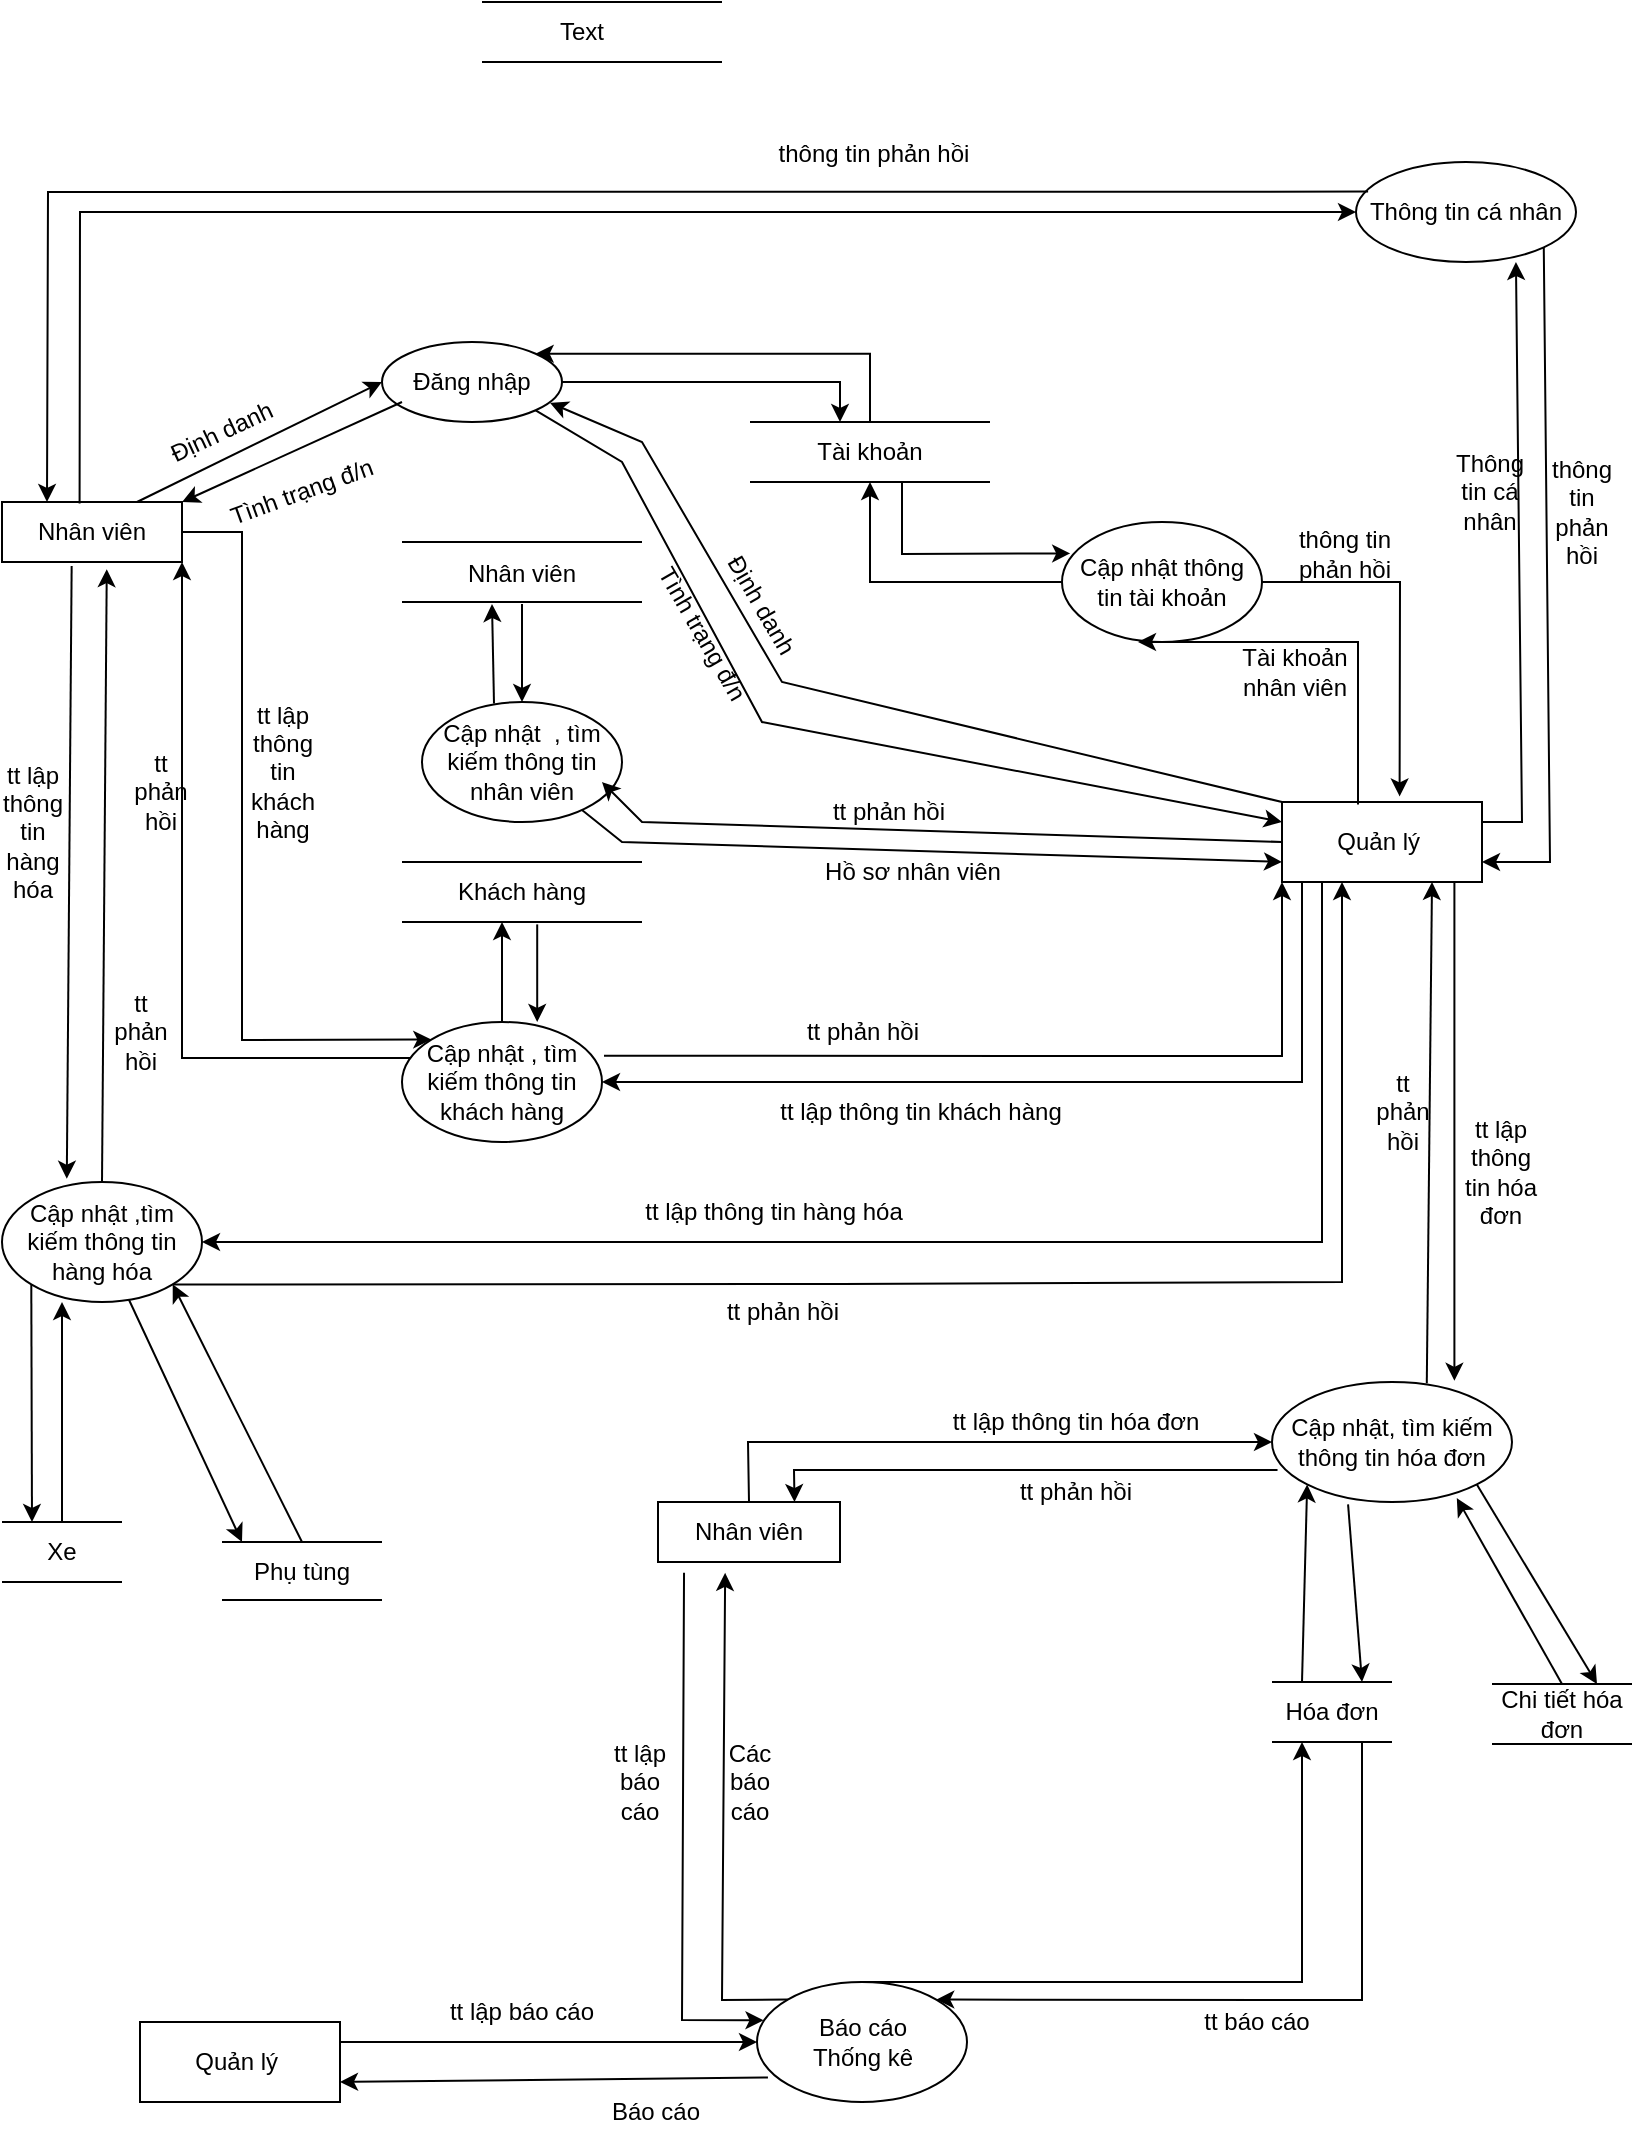 <mxfile version="16.2.4" type="github">
  <diagram id="CRrUcG-OaceEVfoaWrB0" name="Page-1">
    <mxGraphModel dx="1153" dy="1777" grid="1" gridSize="10" guides="1" tooltips="1" connect="1" arrows="1" fold="1" page="1" pageScale="1" pageWidth="827" pageHeight="1169" math="0" shadow="0">
      <root>
        <mxCell id="0" />
        <mxCell id="1" parent="0" />
        <mxCell id="pGEqDHzPhv_WXOmqRF8S-2" value="Nhân viên" style="rounded=0;whiteSpace=wrap;html=1;" parent="1" vertex="1">
          <mxGeometry x="40" y="90" width="90" height="30" as="geometry" />
        </mxCell>
        <mxCell id="pGEqDHzPhv_WXOmqRF8S-3" value="Quản lý&amp;nbsp;" style="rounded=0;whiteSpace=wrap;html=1;" parent="1" vertex="1">
          <mxGeometry x="680" y="240" width="100" height="40" as="geometry" />
        </mxCell>
        <mxCell id="lzUgmdYZcJT0e4zBoWw8-7" style="edgeStyle=orthogonalEdgeStyle;rounded=0;orthogonalLoop=1;jettySize=auto;html=1;entryX=0.25;entryY=0;entryDx=0;entryDy=0;" parent="1" source="pGEqDHzPhv_WXOmqRF8S-5" target="pGEqDHzPhv_WXOmqRF8S-20" edge="1">
          <mxGeometry relative="1" as="geometry">
            <mxPoint x="390" y="30" as="targetPoint" />
          </mxGeometry>
        </mxCell>
        <mxCell id="pGEqDHzPhv_WXOmqRF8S-5" value="Đăng nhập" style="ellipse;whiteSpace=wrap;html=1;" parent="1" vertex="1">
          <mxGeometry x="230" y="10" width="90" height="40" as="geometry" />
        </mxCell>
        <mxCell id="pGEqDHzPhv_WXOmqRF8S-6" value="" style="endArrow=classic;html=1;rounded=0;entryX=0;entryY=0.5;entryDx=0;entryDy=0;exitX=0.75;exitY=0;exitDx=0;exitDy=0;" parent="1" source="pGEqDHzPhv_WXOmqRF8S-2" target="pGEqDHzPhv_WXOmqRF8S-5" edge="1">
          <mxGeometry width="50" height="50" relative="1" as="geometry">
            <mxPoint x="250" y="300" as="sourcePoint" />
            <mxPoint x="300" y="250" as="targetPoint" />
          </mxGeometry>
        </mxCell>
        <mxCell id="pGEqDHzPhv_WXOmqRF8S-7" value="" style="endArrow=classic;html=1;rounded=0;entryX=1;entryY=0;entryDx=0;entryDy=0;" parent="1" target="pGEqDHzPhv_WXOmqRF8S-2" edge="1">
          <mxGeometry width="50" height="50" relative="1" as="geometry">
            <mxPoint x="240" y="40" as="sourcePoint" />
            <mxPoint x="300" y="250" as="targetPoint" />
          </mxGeometry>
        </mxCell>
        <mxCell id="pGEqDHzPhv_WXOmqRF8S-13" value="Định danh" style="text;html=1;strokeColor=none;fillColor=none;align=center;verticalAlign=middle;whiteSpace=wrap;rounded=0;rotation=-25;" parent="1" vertex="1">
          <mxGeometry x="120" y="40" width="60" height="30" as="geometry" />
        </mxCell>
        <mxCell id="pGEqDHzPhv_WXOmqRF8S-14" value="Tình trạng đ/n" style="text;html=1;strokeColor=none;fillColor=none;align=center;verticalAlign=middle;whiteSpace=wrap;rounded=0;rotation=-20;" parent="1" vertex="1">
          <mxGeometry x="150" y="70" width="80" height="30" as="geometry" />
        </mxCell>
        <mxCell id="pGEqDHzPhv_WXOmqRF8S-15" value="" style="endArrow=none;html=1;rounded=0;" parent="1" edge="1">
          <mxGeometry width="50" height="50" relative="1" as="geometry">
            <mxPoint x="280" y="-160" as="sourcePoint" />
            <mxPoint x="400" y="-160" as="targetPoint" />
          </mxGeometry>
        </mxCell>
        <mxCell id="pGEqDHzPhv_WXOmqRF8S-16" value="" style="endArrow=none;html=1;rounded=0;" parent="1" edge="1">
          <mxGeometry width="50" height="50" relative="1" as="geometry">
            <mxPoint x="280" y="-130" as="sourcePoint" />
            <mxPoint x="400" y="-130" as="targetPoint" />
          </mxGeometry>
        </mxCell>
        <mxCell id="pGEqDHzPhv_WXOmqRF8S-17" value="Text" style="text;html=1;strokeColor=none;fillColor=none;align=center;verticalAlign=middle;whiteSpace=wrap;rounded=0;" parent="1" vertex="1">
          <mxGeometry x="300" y="-160" width="60" height="30" as="geometry" />
        </mxCell>
        <mxCell id="pGEqDHzPhv_WXOmqRF8S-18" value="" style="endArrow=none;html=1;rounded=0;" parent="1" edge="1">
          <mxGeometry width="50" height="50" relative="1" as="geometry">
            <mxPoint x="414" y="50" as="sourcePoint" />
            <mxPoint x="534" y="50" as="targetPoint" />
          </mxGeometry>
        </mxCell>
        <mxCell id="pGEqDHzPhv_WXOmqRF8S-19" value="" style="endArrow=none;html=1;rounded=0;" parent="1" edge="1">
          <mxGeometry width="50" height="50" relative="1" as="geometry">
            <mxPoint x="414" y="80" as="sourcePoint" />
            <mxPoint x="534" y="80" as="targetPoint" />
          </mxGeometry>
        </mxCell>
        <mxCell id="lzUgmdYZcJT0e4zBoWw8-12" style="edgeStyle=orthogonalEdgeStyle;rounded=0;orthogonalLoop=1;jettySize=auto;html=1;entryX=1;entryY=0;entryDx=0;entryDy=0;" parent="1" source="pGEqDHzPhv_WXOmqRF8S-20" target="pGEqDHzPhv_WXOmqRF8S-5" edge="1">
          <mxGeometry relative="1" as="geometry">
            <mxPoint x="474" y="10" as="targetPoint" />
            <Array as="points">
              <mxPoint x="474" y="16" />
            </Array>
          </mxGeometry>
        </mxCell>
        <mxCell id="pGEqDHzPhv_WXOmqRF8S-20" value="Tài khoản" style="text;html=1;strokeColor=none;fillColor=none;align=center;verticalAlign=middle;whiteSpace=wrap;rounded=0;" parent="1" vertex="1">
          <mxGeometry x="444" y="50" width="60" height="30" as="geometry" />
        </mxCell>
        <mxCell id="pGEqDHzPhv_WXOmqRF8S-22" value="" style="endArrow=classic;html=1;rounded=0;entryX=0;entryY=0;entryDx=0;entryDy=0;exitX=1;exitY=0.5;exitDx=0;exitDy=0;" parent="1" source="pGEqDHzPhv_WXOmqRF8S-2" target="pGEqDHzPhv_WXOmqRF8S-24" edge="1">
          <mxGeometry width="50" height="50" relative="1" as="geometry">
            <mxPoint x="250" y="220" as="sourcePoint" />
            <mxPoint x="264.645" y="138.787" as="targetPoint" />
            <Array as="points">
              <mxPoint x="160" y="105" />
              <mxPoint x="160" y="359" />
            </Array>
          </mxGeometry>
        </mxCell>
        <mxCell id="pGEqDHzPhv_WXOmqRF8S-23" value="" style="endArrow=classic;html=1;rounded=0;entryX=1;entryY=1;entryDx=0;entryDy=0;exitX=0.064;exitY=0.3;exitDx=0;exitDy=0;exitPerimeter=0;" parent="1" source="pGEqDHzPhv_WXOmqRF8S-24" target="pGEqDHzPhv_WXOmqRF8S-2" edge="1">
          <mxGeometry width="50" height="50" relative="1" as="geometry">
            <mxPoint x="160" y="340" as="sourcePoint" />
            <mxPoint x="300" y="170" as="targetPoint" />
            <Array as="points">
              <mxPoint x="130" y="368" />
            </Array>
          </mxGeometry>
        </mxCell>
        <mxCell id="lzUgmdYZcJT0e4zBoWw8-23" value="" style="edgeStyle=orthogonalEdgeStyle;rounded=0;orthogonalLoop=1;jettySize=auto;html=1;" parent="1" source="pGEqDHzPhv_WXOmqRF8S-24" target="lzUgmdYZcJT0e4zBoWw8-22" edge="1">
          <mxGeometry relative="1" as="geometry">
            <Array as="points">
              <mxPoint x="290" y="310" />
              <mxPoint x="290" y="310" />
            </Array>
          </mxGeometry>
        </mxCell>
        <mxCell id="pGEqDHzPhv_WXOmqRF8S-24" value="Cập nhật , tìm kiếm thông tin khách hàng" style="ellipse;whiteSpace=wrap;html=1;" parent="1" vertex="1">
          <mxGeometry x="240" y="350" width="100" height="60" as="geometry" />
        </mxCell>
        <mxCell id="pGEqDHzPhv_WXOmqRF8S-25" value="Cập nhật ,tìm kiếm&amp;nbsp;thông tin hàng hóa" style="ellipse;whiteSpace=wrap;html=1;" parent="1" vertex="1">
          <mxGeometry x="40" y="430" width="100" height="60" as="geometry" />
        </mxCell>
        <mxCell id="lzUgmdYZcJT0e4zBoWw8-1" value="" style="endArrow=none;html=1;rounded=0;" parent="1" edge="1">
          <mxGeometry width="50" height="50" relative="1" as="geometry">
            <mxPoint x="240" y="110" as="sourcePoint" />
            <mxPoint x="360" y="110" as="targetPoint" />
          </mxGeometry>
        </mxCell>
        <mxCell id="lzUgmdYZcJT0e4zBoWw8-2" value="" style="endArrow=none;html=1;rounded=0;" parent="1" edge="1">
          <mxGeometry width="50" height="50" relative="1" as="geometry">
            <mxPoint x="240" y="140" as="sourcePoint" />
            <mxPoint x="360" y="140" as="targetPoint" />
            <Array as="points">
              <mxPoint x="286" y="140" />
            </Array>
          </mxGeometry>
        </mxCell>
        <mxCell id="lzUgmdYZcJT0e4zBoWw8-14" style="edgeStyle=orthogonalEdgeStyle;rounded=0;orthogonalLoop=1;jettySize=auto;html=1;exitX=0.5;exitY=1;exitDx=0;exitDy=0;entryX=0.5;entryY=0;entryDx=0;entryDy=0;" parent="1" source="lzUgmdYZcJT0e4zBoWw8-3" target="lzUgmdYZcJT0e4zBoWw8-13" edge="1">
          <mxGeometry relative="1" as="geometry" />
        </mxCell>
        <mxCell id="lzUgmdYZcJT0e4zBoWw8-3" value="Nhân viên" style="text;html=1;strokeColor=none;fillColor=none;align=center;verticalAlign=middle;whiteSpace=wrap;rounded=0;" parent="1" vertex="1">
          <mxGeometry x="270" y="111" width="60" height="30" as="geometry" />
        </mxCell>
        <mxCell id="lzUgmdYZcJT0e4zBoWw8-4" value="" style="endArrow=classic;html=1;rounded=0;entryX=0.933;entryY=0.76;entryDx=0;entryDy=0;entryPerimeter=0;exitX=0;exitY=0;exitDx=0;exitDy=0;" parent="1" source="pGEqDHzPhv_WXOmqRF8S-3" target="pGEqDHzPhv_WXOmqRF8S-5" edge="1">
          <mxGeometry width="50" height="50" relative="1" as="geometry">
            <mxPoint x="470" y="280" as="sourcePoint" />
            <mxPoint x="520" y="230" as="targetPoint" />
            <Array as="points">
              <mxPoint x="430" y="180" />
              <mxPoint x="360" y="60" />
            </Array>
          </mxGeometry>
        </mxCell>
        <mxCell id="lzUgmdYZcJT0e4zBoWw8-5" value="" style="endArrow=classic;html=1;rounded=0;entryX=0;entryY=0.25;entryDx=0;entryDy=0;exitX=1;exitY=1;exitDx=0;exitDy=0;" parent="1" source="pGEqDHzPhv_WXOmqRF8S-5" target="pGEqDHzPhv_WXOmqRF8S-3" edge="1">
          <mxGeometry width="50" height="50" relative="1" as="geometry">
            <mxPoint x="470" y="280" as="sourcePoint" />
            <mxPoint x="520" y="230" as="targetPoint" />
            <Array as="points">
              <mxPoint x="350" y="70" />
              <mxPoint x="420" y="200" />
            </Array>
          </mxGeometry>
        </mxCell>
        <mxCell id="lzUgmdYZcJT0e4zBoWw8-13" value="Cập nhật&amp;nbsp; , tìm kiếm thông tin nhân viên" style="ellipse;whiteSpace=wrap;html=1;" parent="1" vertex="1">
          <mxGeometry x="250" y="190" width="100" height="60" as="geometry" />
        </mxCell>
        <mxCell id="lzUgmdYZcJT0e4zBoWw8-15" value="" style="endArrow=classic;html=1;rounded=0;entryX=0.25;entryY=1;entryDx=0;entryDy=0;exitX=0.36;exitY=0.013;exitDx=0;exitDy=0;exitPerimeter=0;" parent="1" source="lzUgmdYZcJT0e4zBoWw8-13" target="lzUgmdYZcJT0e4zBoWw8-3" edge="1">
          <mxGeometry width="50" height="50" relative="1" as="geometry">
            <mxPoint x="470" y="200" as="sourcePoint" />
            <mxPoint x="520" y="150" as="targetPoint" />
          </mxGeometry>
        </mxCell>
        <mxCell id="lzUgmdYZcJT0e4zBoWw8-18" value="" style="endArrow=classic;html=1;rounded=0;entryX=0.9;entryY=0.667;entryDx=0;entryDy=0;exitX=0;exitY=0.5;exitDx=0;exitDy=0;entryPerimeter=0;" parent="1" source="pGEqDHzPhv_WXOmqRF8S-3" target="lzUgmdYZcJT0e4zBoWw8-13" edge="1">
          <mxGeometry width="50" height="50" relative="1" as="geometry">
            <mxPoint x="470" y="280" as="sourcePoint" />
            <mxPoint x="520" y="230" as="targetPoint" />
            <Array as="points">
              <mxPoint x="360" y="250" />
            </Array>
          </mxGeometry>
        </mxCell>
        <mxCell id="lzUgmdYZcJT0e4zBoWw8-19" value="" style="endArrow=classic;html=1;rounded=0;entryX=0;entryY=0.75;entryDx=0;entryDy=0;" parent="1" source="lzUgmdYZcJT0e4zBoWw8-13" target="pGEqDHzPhv_WXOmqRF8S-3" edge="1">
          <mxGeometry width="50" height="50" relative="1" as="geometry">
            <mxPoint x="470" y="280" as="sourcePoint" />
            <mxPoint x="520" y="230" as="targetPoint" />
            <Array as="points">
              <mxPoint x="350" y="260" />
            </Array>
          </mxGeometry>
        </mxCell>
        <mxCell id="lzUgmdYZcJT0e4zBoWw8-20" value="" style="endArrow=none;html=1;rounded=0;" parent="1" edge="1">
          <mxGeometry width="50" height="50" relative="1" as="geometry">
            <mxPoint x="240" y="270" as="sourcePoint" />
            <mxPoint x="360" y="270" as="targetPoint" />
          </mxGeometry>
        </mxCell>
        <mxCell id="lzUgmdYZcJT0e4zBoWw8-21" value="" style="endArrow=none;html=1;rounded=0;" parent="1" edge="1">
          <mxGeometry width="50" height="50" relative="1" as="geometry">
            <mxPoint x="240" y="300" as="sourcePoint" />
            <mxPoint x="360" y="300" as="targetPoint" />
          </mxGeometry>
        </mxCell>
        <mxCell id="lzUgmdYZcJT0e4zBoWw8-22" value="Khách hàng" style="text;html=1;strokeColor=none;fillColor=none;align=center;verticalAlign=middle;whiteSpace=wrap;rounded=0;" parent="1" vertex="1">
          <mxGeometry x="260" y="270" width="80" height="30" as="geometry" />
        </mxCell>
        <mxCell id="lzUgmdYZcJT0e4zBoWw8-24" value="" style="endArrow=classic;html=1;rounded=0;exitX=0.595;exitY=1.04;exitDx=0;exitDy=0;exitPerimeter=0;entryX=0.676;entryY=0;entryDx=0;entryDy=0;entryPerimeter=0;" parent="1" source="lzUgmdYZcJT0e4zBoWw8-22" edge="1" target="pGEqDHzPhv_WXOmqRF8S-24">
          <mxGeometry width="50" height="50" relative="1" as="geometry">
            <mxPoint x="470" y="250" as="sourcePoint" />
            <mxPoint x="308" y="340" as="targetPoint" />
          </mxGeometry>
        </mxCell>
        <mxCell id="lzUgmdYZcJT0e4zBoWw8-26" value="" style="endArrow=classic;html=1;rounded=0;exitX=1;exitY=1;exitDx=0;exitDy=0;" parent="1" source="pGEqDHzPhv_WXOmqRF8S-25" edge="1">
          <mxGeometry width="50" height="50" relative="1" as="geometry">
            <mxPoint x="470" y="390" as="sourcePoint" />
            <mxPoint x="710" y="280" as="targetPoint" />
            <Array as="points">
              <mxPoint x="460" y="481" />
              <mxPoint x="710" y="480" />
            </Array>
          </mxGeometry>
        </mxCell>
        <mxCell id="lzUgmdYZcJT0e4zBoWw8-27" value="" style="endArrow=classic;html=1;rounded=0;entryX=0;entryY=1;entryDx=0;entryDy=0;exitX=1.01;exitY=0.281;exitDx=0;exitDy=0;exitPerimeter=0;" parent="1" source="pGEqDHzPhv_WXOmqRF8S-24" target="pGEqDHzPhv_WXOmqRF8S-3" edge="1">
          <mxGeometry width="50" height="50" relative="1" as="geometry">
            <mxPoint x="470" y="390" as="sourcePoint" />
            <mxPoint x="520" y="340" as="targetPoint" />
            <Array as="points">
              <mxPoint x="680" y="367" />
              <mxPoint x="680" y="350" />
            </Array>
          </mxGeometry>
        </mxCell>
        <mxCell id="lzUgmdYZcJT0e4zBoWw8-28" value="" style="endArrow=classic;html=1;rounded=0;entryX=1;entryY=0.5;entryDx=0;entryDy=0;" parent="1" target="pGEqDHzPhv_WXOmqRF8S-24" edge="1">
          <mxGeometry width="50" height="50" relative="1" as="geometry">
            <mxPoint x="690" y="280" as="sourcePoint" />
            <mxPoint x="520" y="340" as="targetPoint" />
            <Array as="points">
              <mxPoint x="690" y="380" />
            </Array>
          </mxGeometry>
        </mxCell>
        <mxCell id="lzUgmdYZcJT0e4zBoWw8-29" value="" style="endArrow=none;html=1;rounded=0;entryX=1;entryY=0;entryDx=0;entryDy=0;" parent="1" target="lzUgmdYZcJT0e4zBoWw8-31" edge="1">
          <mxGeometry width="50" height="50" relative="1" as="geometry">
            <mxPoint x="40" y="600" as="sourcePoint" />
            <mxPoint x="130" y="600" as="targetPoint" />
          </mxGeometry>
        </mxCell>
        <mxCell id="lzUgmdYZcJT0e4zBoWw8-30" value="" style="endArrow=none;html=1;rounded=0;entryX=1;entryY=1;entryDx=0;entryDy=0;" parent="1" target="lzUgmdYZcJT0e4zBoWw8-31" edge="1">
          <mxGeometry width="50" height="50" relative="1" as="geometry">
            <mxPoint x="40" y="630" as="sourcePoint" />
            <mxPoint x="160" y="630" as="targetPoint" />
          </mxGeometry>
        </mxCell>
        <mxCell id="lzUgmdYZcJT0e4zBoWw8-31" value="Xe" style="text;html=1;strokeColor=none;fillColor=none;align=center;verticalAlign=middle;whiteSpace=wrap;rounded=0;" parent="1" vertex="1">
          <mxGeometry x="40" y="600" width="60" height="30" as="geometry" />
        </mxCell>
        <mxCell id="lzUgmdYZcJT0e4zBoWw8-32" value="" style="endArrow=classic;html=1;rounded=0;exitX=0;exitY=1;exitDx=0;exitDy=0;entryX=0.25;entryY=0;entryDx=0;entryDy=0;" parent="1" source="pGEqDHzPhv_WXOmqRF8S-25" target="lzUgmdYZcJT0e4zBoWw8-31" edge="1">
          <mxGeometry width="50" height="50" relative="1" as="geometry">
            <mxPoint x="470" y="430" as="sourcePoint" />
            <mxPoint x="220" y="640" as="targetPoint" />
          </mxGeometry>
        </mxCell>
        <mxCell id="lzUgmdYZcJT0e4zBoWw8-33" value="" style="endArrow=classic;html=1;rounded=0;exitX=0.5;exitY=0;exitDx=0;exitDy=0;entryX=0.3;entryY=1;entryDx=0;entryDy=0;entryPerimeter=0;" parent="1" source="lzUgmdYZcJT0e4zBoWw8-31" target="pGEqDHzPhv_WXOmqRF8S-25" edge="1">
          <mxGeometry width="50" height="50" relative="1" as="geometry">
            <mxPoint x="240" y="640" as="sourcePoint" />
            <mxPoint x="270" y="562" as="targetPoint" />
          </mxGeometry>
        </mxCell>
        <mxCell id="lzUgmdYZcJT0e4zBoWw8-37" value="" style="endArrow=none;html=1;rounded=0;entryX=1;entryY=0;entryDx=0;entryDy=0;" parent="1" edge="1">
          <mxGeometry width="50" height="50" relative="1" as="geometry">
            <mxPoint x="150" y="610" as="sourcePoint" />
            <mxPoint x="230" y="610" as="targetPoint" />
            <Array as="points">
              <mxPoint x="190" y="610" />
            </Array>
          </mxGeometry>
        </mxCell>
        <mxCell id="lzUgmdYZcJT0e4zBoWw8-39" value="Phụ tùng" style="text;html=1;strokeColor=none;fillColor=none;align=center;verticalAlign=middle;whiteSpace=wrap;rounded=0;" parent="1" vertex="1">
          <mxGeometry x="160" y="610" width="60" height="30" as="geometry" />
        </mxCell>
        <mxCell id="lzUgmdYZcJT0e4zBoWw8-43" value="" style="endArrow=none;html=1;rounded=0;entryX=1;entryY=0;entryDx=0;entryDy=0;" parent="1" edge="1">
          <mxGeometry width="50" height="50" relative="1" as="geometry">
            <mxPoint x="150" y="639" as="sourcePoint" />
            <mxPoint x="230" y="639" as="targetPoint" />
            <Array as="points">
              <mxPoint x="190" y="639" />
              <mxPoint x="200" y="639" />
            </Array>
          </mxGeometry>
        </mxCell>
        <mxCell id="lzUgmdYZcJT0e4zBoWw8-44" value="" style="endArrow=classic;html=1;rounded=0;entryX=0;entryY=0;entryDx=0;entryDy=0;" parent="1" source="pGEqDHzPhv_WXOmqRF8S-25" target="lzUgmdYZcJT0e4zBoWw8-39" edge="1">
          <mxGeometry width="50" height="50" relative="1" as="geometry">
            <mxPoint x="470" y="270" as="sourcePoint" />
            <mxPoint x="520" y="220" as="targetPoint" />
          </mxGeometry>
        </mxCell>
        <mxCell id="lzUgmdYZcJT0e4zBoWw8-45" value="" style="endArrow=classic;html=1;rounded=0;entryX=1;entryY=1;entryDx=0;entryDy=0;exitX=0.5;exitY=0;exitDx=0;exitDy=0;" parent="1" source="lzUgmdYZcJT0e4zBoWw8-39" target="pGEqDHzPhv_WXOmqRF8S-25" edge="1">
          <mxGeometry width="50" height="50" relative="1" as="geometry">
            <mxPoint x="380" y="640" as="sourcePoint" />
            <mxPoint x="520" y="220" as="targetPoint" />
          </mxGeometry>
        </mxCell>
        <mxCell id="u-xluziOkjFiURaE3xf6-1" value="Cập nhật, tìm kiếm thông tin hóa đơn" style="ellipse;whiteSpace=wrap;html=1;" parent="1" vertex="1">
          <mxGeometry x="675" y="530" width="120" height="60" as="geometry" />
        </mxCell>
        <mxCell id="u-xluziOkjFiURaE3xf6-5" value="Hóa đơn" style="text;html=1;strokeColor=none;fillColor=none;align=center;verticalAlign=middle;whiteSpace=wrap;rounded=0;" parent="1" vertex="1">
          <mxGeometry x="675" y="680" width="60" height="30" as="geometry" />
        </mxCell>
        <mxCell id="u-xluziOkjFiURaE3xf6-6" value="" style="endArrow=none;html=1;rounded=0;entryX=1;entryY=0;entryDx=0;entryDy=0;" parent="1" target="u-xluziOkjFiURaE3xf6-5" edge="1">
          <mxGeometry width="50" height="50" relative="1" as="geometry">
            <mxPoint x="675" y="680" as="sourcePoint" />
            <mxPoint x="565" y="620" as="targetPoint" />
          </mxGeometry>
        </mxCell>
        <mxCell id="u-xluziOkjFiURaE3xf6-7" value="" style="endArrow=none;html=1;rounded=0;entryX=1;entryY=1;entryDx=0;entryDy=0;exitX=0;exitY=1;exitDx=0;exitDy=0;" parent="1" source="u-xluziOkjFiURaE3xf6-5" target="u-xluziOkjFiURaE3xf6-5" edge="1">
          <mxGeometry width="50" height="50" relative="1" as="geometry">
            <mxPoint x="515" y="670" as="sourcePoint" />
            <mxPoint x="565" y="620" as="targetPoint" />
          </mxGeometry>
        </mxCell>
        <mxCell id="u-xluziOkjFiURaE3xf6-8" value="Chi tiết hóa đơn" style="text;html=1;strokeColor=none;fillColor=none;align=center;verticalAlign=middle;whiteSpace=wrap;rounded=0;" parent="1" vertex="1">
          <mxGeometry x="785" y="681" width="70" height="30" as="geometry" />
        </mxCell>
        <mxCell id="u-xluziOkjFiURaE3xf6-9" value="" style="endArrow=none;html=1;rounded=0;entryX=1;entryY=0;entryDx=0;entryDy=0;" parent="1" target="u-xluziOkjFiURaE3xf6-8" edge="1">
          <mxGeometry width="50" height="50" relative="1" as="geometry">
            <mxPoint x="785" y="681" as="sourcePoint" />
            <mxPoint x="515" y="621" as="targetPoint" />
          </mxGeometry>
        </mxCell>
        <mxCell id="u-xluziOkjFiURaE3xf6-10" value="" style="endArrow=none;html=1;rounded=0;entryX=1;entryY=1;entryDx=0;entryDy=0;" parent="1" target="u-xluziOkjFiURaE3xf6-8" edge="1">
          <mxGeometry width="50" height="50" relative="1" as="geometry">
            <mxPoint x="785" y="711" as="sourcePoint" />
            <mxPoint x="515" y="621" as="targetPoint" />
          </mxGeometry>
        </mxCell>
        <mxCell id="u-xluziOkjFiURaE3xf6-11" value="" style="endArrow=classic;html=1;rounded=0;entryX=0;entryY=1;entryDx=0;entryDy=0;exitX=0.25;exitY=0;exitDx=0;exitDy=0;" parent="1" source="u-xluziOkjFiURaE3xf6-5" target="u-xluziOkjFiURaE3xf6-1" edge="1">
          <mxGeometry width="50" height="50" relative="1" as="geometry">
            <mxPoint x="570" y="720" as="sourcePoint" />
            <mxPoint x="430" y="650" as="targetPoint" />
          </mxGeometry>
        </mxCell>
        <mxCell id="u-xluziOkjFiURaE3xf6-12" value="" style="endArrow=classic;html=1;rounded=0;exitX=0.317;exitY=1.02;exitDx=0;exitDy=0;exitPerimeter=0;entryX=0.75;entryY=0;entryDx=0;entryDy=0;" parent="1" source="u-xluziOkjFiURaE3xf6-1" target="u-xluziOkjFiURaE3xf6-5" edge="1">
          <mxGeometry width="50" height="50" relative="1" as="geometry">
            <mxPoint x="380" y="700" as="sourcePoint" />
            <mxPoint x="590" y="720" as="targetPoint" />
          </mxGeometry>
        </mxCell>
        <mxCell id="u-xluziOkjFiURaE3xf6-13" value="" style="endArrow=classic;html=1;rounded=0;entryX=0.77;entryY=0.967;entryDx=0;entryDy=0;entryPerimeter=0;exitX=0.5;exitY=0;exitDx=0;exitDy=0;" parent="1" source="u-xluziOkjFiURaE3xf6-8" target="u-xluziOkjFiURaE3xf6-1" edge="1">
          <mxGeometry width="50" height="50" relative="1" as="geometry">
            <mxPoint x="594.953" y="730" as="sourcePoint" />
            <mxPoint x="627.574" y="631.213" as="targetPoint" />
          </mxGeometry>
        </mxCell>
        <mxCell id="u-xluziOkjFiURaE3xf6-14" value="" style="endArrow=classic;html=1;rounded=0;entryX=0.75;entryY=0;entryDx=0;entryDy=0;exitX=1;exitY=1;exitDx=0;exitDy=0;" parent="1" source="u-xluziOkjFiURaE3xf6-1" target="u-xluziOkjFiURaE3xf6-8" edge="1">
          <mxGeometry width="50" height="50" relative="1" as="geometry">
            <mxPoint x="380" y="700" as="sourcePoint" />
            <mxPoint x="430" y="650" as="targetPoint" />
          </mxGeometry>
        </mxCell>
        <mxCell id="u-xluziOkjFiURaE3xf6-15" value="" style="endArrow=classic;html=1;rounded=0;entryX=0.324;entryY=-0.027;entryDx=0;entryDy=0;entryPerimeter=0;exitX=0.387;exitY=1.067;exitDx=0;exitDy=0;exitPerimeter=0;" parent="1" source="pGEqDHzPhv_WXOmqRF8S-2" target="pGEqDHzPhv_WXOmqRF8S-25" edge="1">
          <mxGeometry width="50" height="50" relative="1" as="geometry">
            <mxPoint x="380" y="310" as="sourcePoint" />
            <mxPoint x="430" y="260" as="targetPoint" />
          </mxGeometry>
        </mxCell>
        <mxCell id="u-xluziOkjFiURaE3xf6-16" value="" style="endArrow=classic;html=1;rounded=0;exitX=0.5;exitY=0;exitDx=0;exitDy=0;entryX=0.582;entryY=1.12;entryDx=0;entryDy=0;entryPerimeter=0;" parent="1" source="pGEqDHzPhv_WXOmqRF8S-25" target="pGEqDHzPhv_WXOmqRF8S-2" edge="1">
          <mxGeometry width="50" height="50" relative="1" as="geometry">
            <mxPoint x="380" y="310" as="sourcePoint" />
            <mxPoint x="430" y="260" as="targetPoint" />
          </mxGeometry>
        </mxCell>
        <mxCell id="u-xluziOkjFiURaE3xf6-20" value="Cập nhật thông tin tài khoản" style="ellipse;whiteSpace=wrap;html=1;" parent="1" vertex="1">
          <mxGeometry x="570" y="100" width="100" height="60" as="geometry" />
        </mxCell>
        <mxCell id="u-xluziOkjFiURaE3xf6-21" value="" style="endArrow=classic;html=1;rounded=0;entryX=0.38;entryY=1;entryDx=0;entryDy=0;entryPerimeter=0;exitX=0.38;exitY=0.03;exitDx=0;exitDy=0;exitPerimeter=0;" parent="1" source="pGEqDHzPhv_WXOmqRF8S-3" target="u-xluziOkjFiURaE3xf6-20" edge="1">
          <mxGeometry width="50" height="50" relative="1" as="geometry">
            <mxPoint x="380" y="250" as="sourcePoint" />
            <mxPoint x="430" y="200" as="targetPoint" />
            <Array as="points">
              <mxPoint x="718" y="160" />
            </Array>
          </mxGeometry>
        </mxCell>
        <mxCell id="u-xluziOkjFiURaE3xf6-22" value="" style="endArrow=classic;html=1;rounded=0;entryX=0.588;entryY=-0.07;entryDx=0;entryDy=0;entryPerimeter=0;exitX=1;exitY=0.5;exitDx=0;exitDy=0;" parent="1" source="u-xluziOkjFiURaE3xf6-20" target="pGEqDHzPhv_WXOmqRF8S-3" edge="1">
          <mxGeometry width="50" height="50" relative="1" as="geometry">
            <mxPoint x="380" y="250" as="sourcePoint" />
            <mxPoint x="430" y="200" as="targetPoint" />
            <Array as="points">
              <mxPoint x="739" y="130" />
            </Array>
          </mxGeometry>
        </mxCell>
        <mxCell id="u-xluziOkjFiURaE3xf6-23" value="" style="endArrow=classic;html=1;rounded=0;entryX=0.041;entryY=0.262;entryDx=0;entryDy=0;entryPerimeter=0;" parent="1" target="u-xluziOkjFiURaE3xf6-20" edge="1">
          <mxGeometry width="50" height="50" relative="1" as="geometry">
            <mxPoint x="490" y="80" as="sourcePoint" />
            <mxPoint x="474" y="130" as="targetPoint" />
            <Array as="points">
              <mxPoint x="490" y="116" />
            </Array>
          </mxGeometry>
        </mxCell>
        <mxCell id="u-xluziOkjFiURaE3xf6-24" value="" style="endArrow=classic;html=1;rounded=0;entryX=0.5;entryY=1;entryDx=0;entryDy=0;" parent="1" source="u-xluziOkjFiURaE3xf6-20" target="pGEqDHzPhv_WXOmqRF8S-20" edge="1">
          <mxGeometry width="50" height="50" relative="1" as="geometry">
            <mxPoint x="380" y="250" as="sourcePoint" />
            <mxPoint x="430" y="200" as="targetPoint" />
            <Array as="points">
              <mxPoint x="474" y="130" />
            </Array>
          </mxGeometry>
        </mxCell>
        <mxCell id="u-xluziOkjFiURaE3xf6-25" value="Thông tin cá nhân" style="ellipse;whiteSpace=wrap;html=1;" parent="1" vertex="1">
          <mxGeometry x="717" y="-80" width="110" height="50" as="geometry" />
        </mxCell>
        <mxCell id="u-xluziOkjFiURaE3xf6-26" value="" style="endArrow=classic;html=1;rounded=0;entryX=0;entryY=0.5;entryDx=0;entryDy=0;exitX=0.431;exitY=0.027;exitDx=0;exitDy=0;exitPerimeter=0;" parent="1" source="pGEqDHzPhv_WXOmqRF8S-2" target="u-xluziOkjFiURaE3xf6-25" edge="1">
          <mxGeometry width="50" height="50" relative="1" as="geometry">
            <mxPoint x="380" y="150" as="sourcePoint" />
            <mxPoint x="430" y="100" as="targetPoint" />
            <Array as="points">
              <mxPoint x="79" y="-55" />
            </Array>
          </mxGeometry>
        </mxCell>
        <mxCell id="u-xluziOkjFiURaE3xf6-27" value="" style="endArrow=classic;html=1;rounded=0;entryX=0.25;entryY=0;entryDx=0;entryDy=0;exitX=0.055;exitY=0.296;exitDx=0;exitDy=0;exitPerimeter=0;" parent="1" source="u-xluziOkjFiURaE3xf6-25" target="pGEqDHzPhv_WXOmqRF8S-2" edge="1">
          <mxGeometry width="50" height="50" relative="1" as="geometry">
            <mxPoint x="380" y="150" as="sourcePoint" />
            <mxPoint x="430" y="100" as="targetPoint" />
            <Array as="points">
              <mxPoint x="63" y="-65" />
            </Array>
          </mxGeometry>
        </mxCell>
        <mxCell id="u-xluziOkjFiURaE3xf6-28" value="" style="endArrow=classic;html=1;rounded=0;entryX=0.727;entryY=1;entryDx=0;entryDy=0;entryPerimeter=0;exitX=1;exitY=0.25;exitDx=0;exitDy=0;" parent="1" source="pGEqDHzPhv_WXOmqRF8S-3" target="u-xluziOkjFiURaE3xf6-25" edge="1">
          <mxGeometry width="50" height="50" relative="1" as="geometry">
            <mxPoint x="380" y="150" as="sourcePoint" />
            <mxPoint x="430" y="100" as="targetPoint" />
            <Array as="points">
              <mxPoint x="800" y="250" />
            </Array>
          </mxGeometry>
        </mxCell>
        <mxCell id="u-xluziOkjFiURaE3xf6-29" value="" style="endArrow=classic;html=1;rounded=0;entryX=1;entryY=0.75;entryDx=0;entryDy=0;exitX=1;exitY=1;exitDx=0;exitDy=0;" parent="1" source="u-xluziOkjFiURaE3xf6-25" target="pGEqDHzPhv_WXOmqRF8S-3" edge="1">
          <mxGeometry width="50" height="50" relative="1" as="geometry">
            <mxPoint x="380" y="150" as="sourcePoint" />
            <mxPoint x="430" y="100" as="targetPoint" />
            <Array as="points">
              <mxPoint x="814" y="270" />
            </Array>
          </mxGeometry>
        </mxCell>
        <mxCell id="u-xluziOkjFiURaE3xf6-30" value="Báo cáo &lt;br&gt;Thống kê" style="ellipse;whiteSpace=wrap;html=1;" parent="1" vertex="1">
          <mxGeometry x="417.5" y="830" width="105" height="60" as="geometry" />
        </mxCell>
        <mxCell id="u-xluziOkjFiURaE3xf6-31" value="" style="endArrow=classic;html=1;rounded=0;entryX=0.25;entryY=1;entryDx=0;entryDy=0;exitX=0.5;exitY=0;exitDx=0;exitDy=0;" parent="1" source="u-xluziOkjFiURaE3xf6-30" target="u-xluziOkjFiURaE3xf6-5" edge="1">
          <mxGeometry width="50" height="50" relative="1" as="geometry">
            <mxPoint x="200" y="850" as="sourcePoint" />
            <mxPoint x="250" y="800" as="targetPoint" />
            <Array as="points">
              <mxPoint x="690" y="830" />
            </Array>
          </mxGeometry>
        </mxCell>
        <mxCell id="u-xluziOkjFiURaE3xf6-32" value="" style="endArrow=classic;html=1;rounded=0;entryX=1;entryY=0;entryDx=0;entryDy=0;exitX=0.75;exitY=1;exitDx=0;exitDy=0;" parent="1" source="u-xluziOkjFiURaE3xf6-5" target="u-xluziOkjFiURaE3xf6-30" edge="1">
          <mxGeometry width="50" height="50" relative="1" as="geometry">
            <mxPoint x="200" y="850" as="sourcePoint" />
            <mxPoint x="250" y="800" as="targetPoint" />
            <Array as="points">
              <mxPoint x="720" y="839" />
            </Array>
          </mxGeometry>
        </mxCell>
        <mxCell id="u-xluziOkjFiURaE3xf6-34" value="Nhân viên" style="rounded=0;whiteSpace=wrap;html=1;" parent="1" vertex="1">
          <mxGeometry x="368" y="590" width="91" height="30" as="geometry" />
        </mxCell>
        <mxCell id="u-xluziOkjFiURaE3xf6-35" value="" style="endArrow=classic;html=1;rounded=0;entryX=0;entryY=0.5;entryDx=0;entryDy=0;exitX=0.5;exitY=0;exitDx=0;exitDy=0;" parent="1" source="u-xluziOkjFiURaE3xf6-34" target="u-xluziOkjFiURaE3xf6-1" edge="1">
          <mxGeometry width="50" height="50" relative="1" as="geometry">
            <mxPoint x="200" y="520" as="sourcePoint" />
            <mxPoint x="250" y="470" as="targetPoint" />
            <Array as="points">
              <mxPoint x="413" y="560" />
            </Array>
          </mxGeometry>
        </mxCell>
        <mxCell id="u-xluziOkjFiURaE3xf6-36" value="" style="endArrow=classic;html=1;rounded=0;entryX=0.75;entryY=0;entryDx=0;entryDy=0;exitX=0.023;exitY=0.733;exitDx=0;exitDy=0;exitPerimeter=0;" parent="1" source="u-xluziOkjFiURaE3xf6-1" target="u-xluziOkjFiURaE3xf6-34" edge="1">
          <mxGeometry width="50" height="50" relative="1" as="geometry">
            <mxPoint x="200" y="520" as="sourcePoint" />
            <mxPoint x="250" y="470" as="targetPoint" />
            <Array as="points">
              <mxPoint x="436" y="574" />
            </Array>
          </mxGeometry>
        </mxCell>
        <mxCell id="u-xluziOkjFiURaE3xf6-37" value="Quản lý&amp;nbsp;" style="rounded=0;whiteSpace=wrap;html=1;" parent="1" vertex="1">
          <mxGeometry x="109" y="850" width="100" height="40" as="geometry" />
        </mxCell>
        <mxCell id="u-xluziOkjFiURaE3xf6-38" value="" style="endArrow=classic;html=1;rounded=0;entryX=0;entryY=0.5;entryDx=0;entryDy=0;exitX=1;exitY=0.25;exitDx=0;exitDy=0;" parent="1" source="u-xluziOkjFiURaE3xf6-37" target="u-xluziOkjFiURaE3xf6-30" edge="1">
          <mxGeometry width="50" height="50" relative="1" as="geometry">
            <mxPoint x="10" y="660" as="sourcePoint" />
            <mxPoint x="60" y="610" as="targetPoint" />
          </mxGeometry>
        </mxCell>
        <mxCell id="u-xluziOkjFiURaE3xf6-39" value="" style="endArrow=classic;html=1;rounded=0;entryX=1;entryY=0.75;entryDx=0;entryDy=0;exitX=0.052;exitY=0.795;exitDx=0;exitDy=0;exitPerimeter=0;" parent="1" source="u-xluziOkjFiURaE3xf6-30" target="u-xluziOkjFiURaE3xf6-37" edge="1">
          <mxGeometry width="50" height="50" relative="1" as="geometry">
            <mxPoint x="10" y="660" as="sourcePoint" />
            <mxPoint x="60" y="610" as="targetPoint" />
          </mxGeometry>
        </mxCell>
        <mxCell id="u-xluziOkjFiURaE3xf6-40" value="" style="endArrow=classic;html=1;rounded=0;entryX=0.031;entryY=0.319;entryDx=0;entryDy=0;exitX=0.143;exitY=1.181;exitDx=0;exitDy=0;entryPerimeter=0;exitPerimeter=0;" parent="1" source="u-xluziOkjFiURaE3xf6-34" target="u-xluziOkjFiURaE3xf6-30" edge="1">
          <mxGeometry width="50" height="50" relative="1" as="geometry">
            <mxPoint x="200" y="800" as="sourcePoint" />
            <mxPoint x="250" y="750" as="targetPoint" />
            <Array as="points">
              <mxPoint x="380" y="849" />
            </Array>
          </mxGeometry>
        </mxCell>
        <mxCell id="u-xluziOkjFiURaE3xf6-41" value="" style="endArrow=classic;html=1;rounded=0;entryX=0.369;entryY=1.181;entryDx=0;entryDy=0;exitX=0;exitY=0;exitDx=0;exitDy=0;entryPerimeter=0;" parent="1" source="u-xluziOkjFiURaE3xf6-30" target="u-xluziOkjFiURaE3xf6-34" edge="1">
          <mxGeometry width="50" height="50" relative="1" as="geometry">
            <mxPoint x="200" y="800" as="sourcePoint" />
            <mxPoint x="250" y="750" as="targetPoint" />
            <Array as="points">
              <mxPoint x="400" y="839" />
            </Array>
          </mxGeometry>
        </mxCell>
        <mxCell id="u-xluziOkjFiURaE3xf6-42" value="" style="endArrow=classic;html=1;rounded=0;entryX=1;entryY=0.5;entryDx=0;entryDy=0;" parent="1" target="pGEqDHzPhv_WXOmqRF8S-25" edge="1">
          <mxGeometry width="50" height="50" relative="1" as="geometry">
            <mxPoint x="700" y="280" as="sourcePoint" />
            <mxPoint x="250" y="320" as="targetPoint" />
            <Array as="points">
              <mxPoint x="700" y="460" />
            </Array>
          </mxGeometry>
        </mxCell>
        <mxCell id="u-xluziOkjFiURaE3xf6-43" value="" style="endArrow=classic;html=1;rounded=0;entryX=0.75;entryY=1;entryDx=0;entryDy=0;exitX=0.645;exitY=0.01;exitDx=0;exitDy=0;exitPerimeter=0;" parent="1" source="u-xluziOkjFiURaE3xf6-1" target="pGEqDHzPhv_WXOmqRF8S-3" edge="1">
          <mxGeometry width="50" height="50" relative="1" as="geometry">
            <mxPoint x="200" y="510" as="sourcePoint" />
            <mxPoint x="250" y="460" as="targetPoint" />
          </mxGeometry>
        </mxCell>
        <mxCell id="u-xluziOkjFiURaE3xf6-44" value="" style="endArrow=classic;html=1;rounded=0;entryX=0.76;entryY=-0.01;entryDx=0;entryDy=0;entryPerimeter=0;exitX=0.862;exitY=1;exitDx=0;exitDy=0;exitPerimeter=0;" parent="1" source="pGEqDHzPhv_WXOmqRF8S-3" target="u-xluziOkjFiURaE3xf6-1" edge="1">
          <mxGeometry width="50" height="50" relative="1" as="geometry">
            <mxPoint x="200" y="510" as="sourcePoint" />
            <mxPoint x="250" y="460" as="targetPoint" />
          </mxGeometry>
        </mxCell>
        <mxCell id="gYsUm1X4jG2ZG31yxGYX-1" value="Tài khoản nhân viên" style="text;html=1;strokeColor=none;fillColor=none;align=center;verticalAlign=middle;whiteSpace=wrap;rounded=0;rotation=0;" vertex="1" parent="1">
          <mxGeometry x="654.5" y="159" width="62.5" height="31" as="geometry" />
        </mxCell>
        <mxCell id="gYsUm1X4jG2ZG31yxGYX-2" value="thông tin phản hồi" style="text;html=1;strokeColor=none;fillColor=none;align=center;verticalAlign=middle;whiteSpace=wrap;rounded=0;rotation=0;" vertex="1" parent="1">
          <mxGeometry x="680" y="100" width="62.5" height="31" as="geometry" />
        </mxCell>
        <mxCell id="gYsUm1X4jG2ZG31yxGYX-3" value="Hồ sơ nhân viên&lt;br&gt;" style="text;html=1;strokeColor=none;fillColor=none;align=center;verticalAlign=middle;whiteSpace=wrap;rounded=0;rotation=0;" vertex="1" parent="1">
          <mxGeometry x="430" y="260" width="131" height="30" as="geometry" />
        </mxCell>
        <mxCell id="gYsUm1X4jG2ZG31yxGYX-4" value="tt phản hồi" style="text;html=1;strokeColor=none;fillColor=none;align=center;verticalAlign=middle;whiteSpace=wrap;rounded=0;rotation=0;" vertex="1" parent="1">
          <mxGeometry x="417.5" y="230" width="131" height="30" as="geometry" />
        </mxCell>
        <mxCell id="gYsUm1X4jG2ZG31yxGYX-5" value="Định danh" style="text;html=1;strokeColor=none;fillColor=none;align=center;verticalAlign=middle;whiteSpace=wrap;rounded=0;rotation=60;" vertex="1" parent="1">
          <mxGeometry x="390" y="131" width="60" height="21" as="geometry" />
        </mxCell>
        <mxCell id="gYsUm1X4jG2ZG31yxGYX-6" value="Tình trạng đ/n" style="text;html=1;strokeColor=none;fillColor=none;align=center;verticalAlign=middle;whiteSpace=wrap;rounded=0;rotation=60;" vertex="1" parent="1">
          <mxGeometry x="350" y="141" width="80" height="30" as="geometry" />
        </mxCell>
        <mxCell id="gYsUm1X4jG2ZG31yxGYX-8" value="tt lập thông tin khách hàng" style="text;html=1;strokeColor=none;fillColor=none;align=center;verticalAlign=middle;whiteSpace=wrap;rounded=0;rotation=0;" vertex="1" parent="1">
          <mxGeometry x="160" y="170" width="41" height="110" as="geometry" />
        </mxCell>
        <mxCell id="gYsUm1X4jG2ZG31yxGYX-9" value="tt phản hồi" style="text;html=1;strokeColor=none;fillColor=none;align=center;verticalAlign=middle;whiteSpace=wrap;rounded=0;rotation=0;" vertex="1" parent="1">
          <mxGeometry x="109" y="190" width="21" height="90" as="geometry" />
        </mxCell>
        <mxCell id="gYsUm1X4jG2ZG31yxGYX-11" value="tt lập thông tin khách hàng" style="text;html=1;strokeColor=none;fillColor=none;align=center;verticalAlign=middle;whiteSpace=wrap;rounded=0;rotation=0;" vertex="1" parent="1">
          <mxGeometry x="414" y="380" width="171" height="30" as="geometry" />
        </mxCell>
        <mxCell id="gYsUm1X4jG2ZG31yxGYX-12" value="tt phản hồi" style="text;html=1;strokeColor=none;fillColor=none;align=center;verticalAlign=middle;whiteSpace=wrap;rounded=0;rotation=0;" vertex="1" parent="1">
          <mxGeometry x="404.5" y="340" width="131" height="30" as="geometry" />
        </mxCell>
        <mxCell id="gYsUm1X4jG2ZG31yxGYX-13" value="tt lập thông tin hàng hóa" style="text;html=1;strokeColor=none;fillColor=none;align=center;verticalAlign=middle;whiteSpace=wrap;rounded=0;rotation=0;" vertex="1" parent="1">
          <mxGeometry x="40" y="190" width="31" height="130" as="geometry" />
        </mxCell>
        <mxCell id="gYsUm1X4jG2ZG31yxGYX-15" value="tt phản hồi" style="text;html=1;strokeColor=none;fillColor=none;align=center;verticalAlign=middle;whiteSpace=wrap;rounded=0;rotation=0;" vertex="1" parent="1">
          <mxGeometry x="99" y="310" width="21" height="90" as="geometry" />
        </mxCell>
        <mxCell id="gYsUm1X4jG2ZG31yxGYX-16" value="tt lập thông tin hàng hóa" style="text;html=1;strokeColor=none;fillColor=none;align=center;verticalAlign=middle;whiteSpace=wrap;rounded=0;rotation=0;" vertex="1" parent="1">
          <mxGeometry x="340" y="430" width="172" height="30" as="geometry" />
        </mxCell>
        <mxCell id="gYsUm1X4jG2ZG31yxGYX-19" value="tt phản hồi" style="text;html=1;strokeColor=none;fillColor=none;align=center;verticalAlign=middle;whiteSpace=wrap;rounded=0;rotation=0;" vertex="1" parent="1">
          <mxGeometry x="379.5" y="480" width="100.5" height="30" as="geometry" />
        </mxCell>
        <mxCell id="gYsUm1X4jG2ZG31yxGYX-20" value="tt phản hồi" style="text;html=1;strokeColor=none;fillColor=none;align=center;verticalAlign=middle;whiteSpace=wrap;rounded=0;rotation=0;" vertex="1" parent="1">
          <mxGeometry x="730" y="350" width="21" height="90" as="geometry" />
        </mxCell>
        <mxCell id="gYsUm1X4jG2ZG31yxGYX-21" value="tt lập thông tin hóa đơn" style="text;html=1;strokeColor=none;fillColor=none;align=center;verticalAlign=middle;whiteSpace=wrap;rounded=0;rotation=0;" vertex="1" parent="1">
          <mxGeometry x="770" y="360" width="39" height="130" as="geometry" />
        </mxCell>
        <mxCell id="gYsUm1X4jG2ZG31yxGYX-22" value="tt lập thông tin hóa đơn" style="text;html=1;strokeColor=none;fillColor=none;align=center;verticalAlign=middle;whiteSpace=wrap;rounded=0;rotation=0;" vertex="1" parent="1">
          <mxGeometry x="498.5" y="540" width="156" height="20" as="geometry" />
        </mxCell>
        <mxCell id="gYsUm1X4jG2ZG31yxGYX-23" value="tt phản hồi" style="text;html=1;strokeColor=none;fillColor=none;align=center;verticalAlign=middle;whiteSpace=wrap;rounded=0;rotation=0;" vertex="1" parent="1">
          <mxGeometry x="522.75" y="575" width="107.5" height="20" as="geometry" />
        </mxCell>
        <mxCell id="gYsUm1X4jG2ZG31yxGYX-24" value="Các báo cáo" style="text;html=1;strokeColor=none;fillColor=none;align=center;verticalAlign=middle;whiteSpace=wrap;rounded=0;rotation=0;" vertex="1" parent="1">
          <mxGeometry x="404.5" y="700" width="17.5" height="60" as="geometry" />
        </mxCell>
        <mxCell id="gYsUm1X4jG2ZG31yxGYX-26" value="tt lập báo cáo&lt;br&gt;" style="text;html=1;strokeColor=none;fillColor=none;align=center;verticalAlign=middle;whiteSpace=wrap;rounded=0;rotation=0;" vertex="1" parent="1">
          <mxGeometry x="340" y="700" width="37.5" height="60" as="geometry" />
        </mxCell>
        <mxCell id="gYsUm1X4jG2ZG31yxGYX-27" value="Báo cáo" style="text;html=1;strokeColor=none;fillColor=none;align=center;verticalAlign=middle;whiteSpace=wrap;rounded=0;rotation=0;" vertex="1" parent="1">
          <mxGeometry x="329" y="880" width="75.5" height="30" as="geometry" />
        </mxCell>
        <mxCell id="gYsUm1X4jG2ZG31yxGYX-28" value="tt lập báo cáo&lt;br&gt;" style="text;html=1;strokeColor=none;fillColor=none;align=center;verticalAlign=middle;whiteSpace=wrap;rounded=0;rotation=0;" vertex="1" parent="1">
          <mxGeometry x="255" y="830" width="90" height="30" as="geometry" />
        </mxCell>
        <mxCell id="gYsUm1X4jG2ZG31yxGYX-29" value="tt báo cáo" style="text;html=1;strokeColor=none;fillColor=none;align=center;verticalAlign=middle;whiteSpace=wrap;rounded=0;rotation=0;" vertex="1" parent="1">
          <mxGeometry x="603.5" y="830" width="126.5" height="40" as="geometry" />
        </mxCell>
        <mxCell id="gYsUm1X4jG2ZG31yxGYX-30" value="thông tin phản hồi" style="text;html=1;strokeColor=none;fillColor=none;align=center;verticalAlign=middle;whiteSpace=wrap;rounded=0;rotation=0;" vertex="1" parent="1">
          <mxGeometry x="382" y="-100" width="188" height="31" as="geometry" />
        </mxCell>
        <mxCell id="gYsUm1X4jG2ZG31yxGYX-31" value="thông tin phản hồi" style="text;html=1;strokeColor=none;fillColor=none;align=center;verticalAlign=middle;whiteSpace=wrap;rounded=0;rotation=0;" vertex="1" parent="1">
          <mxGeometry x="810" y="50" width="40" height="90" as="geometry" />
        </mxCell>
        <mxCell id="gYsUm1X4jG2ZG31yxGYX-32" value="Thông tin cá nhân" style="text;html=1;strokeColor=none;fillColor=none;align=center;verticalAlign=middle;whiteSpace=wrap;rounded=0;rotation=0;" vertex="1" parent="1">
          <mxGeometry x="770" y="35" width="27.5" height="100" as="geometry" />
        </mxCell>
      </root>
    </mxGraphModel>
  </diagram>
</mxfile>
